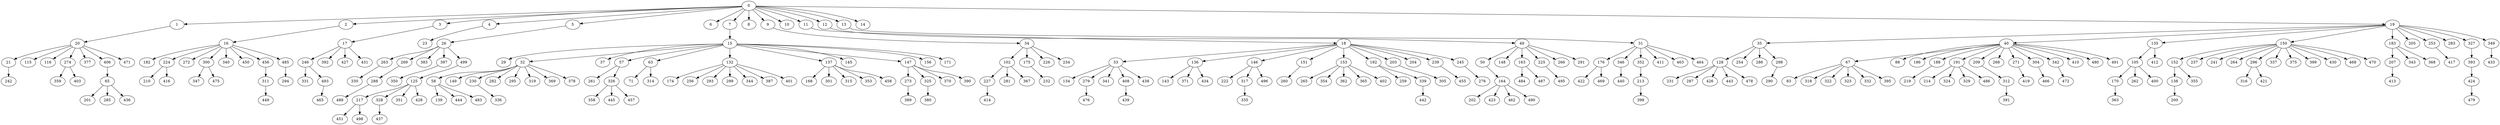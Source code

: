 digraph {
	0 [label=0]
	1 [label=1]
	2 [label=2]
	3 [label=3]
	4 [label=4]
	5 [label=5]
	6 [label=6]
	7 [label=7]
	8 [label=8]
	9 [label=9]
	10 [label=10]
	11 [label=11]
	12 [label=12]
	13 [label=13]
	14 [label=14]
	19 [label=19]
	20 [label=20]
	16 [label=16]
	17 [label=17]
	23 [label=23]
	26 [label=26]
	15 [label=15]
	34 [label=34]
	18 [label=18]
	49 [label=49]
	31 [label=31]
	35 [label=35]
	40 [label=40]
	135 [label=135]
	150 [label=150]
	183 [label=183]
	205 [label=205]
	253 [label=253]
	283 [label=283]
	327 [label=327]
	349 [label=349]
	21 [label=21]
	115 [label=115]
	116 [label=116]
	274 [label=274]
	377 [label=377]
	406 [label=406]
	471 [label=471]
	182 [label=182]
	224 [label=224]
	272 [label=272]
	300 [label=300]
	340 [label=340]
	450 [label=450]
	456 [label=456]
	485 [label=485]
	246 [label=246]
	392 [label=392]
	427 [label=427]
	431 [label=431]
	263 [label=263]
	269 [label=269]
	383 [label=383]
	397 [label=397]
	499 [label=499]
	29 [label=29]
	32 [label=32]
	37 [label=37]
	57 [label=57]
	63 [label=63]
	132 [label=132]
	137 [label=137]
	145 [label=145]
	147 [label=147]
	156 [label=156]
	171 [label=171]
	102 [label=102]
	175 [label=175]
	226 [label=226]
	234 [label=234]
	33 [label=33]
	136 [label=136]
	146 [label=146]
	151 [label=151]
	153 [label=153]
	192 [label=192]
	203 [label=203]
	204 [label=204]
	239 [label=239]
	245 [label=245]
	50 [label=50]
	148 [label=148]
	163 [label=163]
	225 [label=225]
	266 [label=266]
	291 [label=291]
	176 [label=176]
	346 [label=346]
	352 [label=352]
	411 [label=411]
	463 [label=463]
	464 [label=464]
	128 [label=128]
	254 [label=254]
	286 [label=286]
	298 [label=298]
	67 [label=67]
	88 [label=88]
	186 [label=186]
	188 [label=188]
	191 [label=191]
	209 [label=209]
	268 [label=268]
	271 [label=271]
	304 [label=304]
	342 [label=342]
	410 [label=410]
	480 [label=480]
	491 [label=491]
	105 [label=105]
	412 [label=412]
	152 [label=152]
	237 [label=237]
	241 [label=241]
	264 [label=264]
	296 [label=296]
	337 [label=337]
	375 [label=375]
	399 [label=399]
	430 [label=430]
	468 [label=468]
	470 [label=470]
	207 [label=207]
	343 [label=343]
	368 [label=368]
	417 [label=417]
	393 [label=393]
	433 [label=433]
	242 [label=242]
	359 [label=359]
	403 [label=403]
	65 [label=65]
	210 [label=210]
	416 [label=416]
	347 [label=347]
	475 [label=475]
	311 [label=311]
	294 [label=294]
	331 [label=331]
	493 [label=493]
	330 [label=330]
	288 [label=288]
	350 [label=350]
	125 [label=125]
	58 [label=58]
	149 [label=149]
	230 [label=230]
	282 [label=282]
	295 [label=295]
	319 [label=319]
	369 [label=369]
	378 [label=378]
	261 [label=261]
	326 [label=326]
	71 [label=71]
	314 [label=314]
	174 [label=174]
	256 [label=256]
	293 [label=293]
	299 [label=299]
	344 [label=344]
	387 [label=387]
	401 [label=401]
	168 [label=168]
	301 [label=301]
	315 [label=315]
	353 [label=353]
	458 [label=458]
	273 [label=273]
	325 [label=325]
	370 [label=370]
	390 [label=390]
	227 [label=227]
	281 [label=281]
	367 [label=367]
	232 [label=232]
	134 [label=134]
	279 [label=279]
	341 [label=341]
	408 [label=408]
	438 [label=438]
	143 [label=143]
	371 [label=371]
	434 [label=434]
	222 [label=222]
	317 [label=317]
	496 [label=496]
	260 [label=260]
	265 [label=265]
	354 [label=354]
	362 [label=362]
	365 [label=365]
	402 [label=402]
	259 [label=259]
	339 [label=339]
	305 [label=305]
	455 [label=455]
	276 [label=276]
	164 [label=164]
	484 [label=484]
	487 [label=487]
	495 [label=495]
	422 [label=422]
	469 [label=469]
	440 [label=440]
	213 [label=213]
	231 [label=231]
	287 [label=287]
	426 [label=426]
	443 [label=443]
	478 [label=478]
	290 [label=290]
	83 [label=83]
	318 [label=318]
	322 [label=322]
	323 [label=323]
	332 [label=332]
	395 [label=395]
	219 [label=219]
	214 [label=214]
	324 [label=324]
	329 [label=329]
	486 [label=486]
	312 [label=312]
	419 [label=419]
	466 [label=466]
	472 [label=472]
	170 [label=170]
	262 [label=262]
	400 [label=400]
	138 [label=138]
	355 [label=355]
	316 [label=316]
	421 [label=421]
	413 [label=413]
	424 [label=424]
	201 [label=201]
	285 [label=285]
	436 [label=436]
	449 [label=449]
	465 [label=465]
	488 [label=488]
	217 [label=217]
	328 [label=328]
	351 [label=351]
	428 [label=428]
	139 [label=139]
	444 [label=444]
	483 [label=483]
	336 [label=336]
	358 [label=358]
	445 [label=445]
	457 [label=457]
	389 [label=389]
	380 [label=380]
	414 [label=414]
	476 [label=476]
	439 [label=439]
	335 [label=335]
	442 [label=442]
	202 [label=202]
	423 [label=423]
	462 [label=462]
	490 [label=490]
	398 [label=398]
	391 [label=391]
	363 [label=363]
	200 [label=200]
	479 [label=479]
	451 [label=451]
	498 [label=498]
	437 [label=437]
	0 -> 1
	0 -> 2
	0 -> 3
	0 -> 4
	0 -> 5
	0 -> 6
	0 -> 7
	0 -> 8
	0 -> 9
	0 -> 10
	0 -> 11
	0 -> 12
	0 -> 13
	0 -> 14
	0 -> 19
	1 -> 20
	2 -> 16
	3 -> 17
	4 -> 23
	5 -> 26
	7 -> 15
	9 -> 34
	11 -> 18
	12 -> 49
	13 -> 31
	19 -> 35
	19 -> 40
	19 -> 135
	19 -> 150
	19 -> 183
	19 -> 205
	19 -> 253
	19 -> 283
	19 -> 327
	19 -> 349
	20 -> 21
	20 -> 115
	20 -> 116
	20 -> 274
	20 -> 377
	20 -> 406
	20 -> 471
	16 -> 182
	16 -> 224
	16 -> 272
	16 -> 300
	16 -> 340
	16 -> 450
	16 -> 456
	16 -> 485
	17 -> 246
	17 -> 392
	17 -> 427
	17 -> 431
	26 -> 263
	26 -> 269
	26 -> 383
	26 -> 397
	26 -> 499
	15 -> 29
	15 -> 32
	15 -> 37
	15 -> 57
	15 -> 63
	15 -> 132
	15 -> 137
	15 -> 145
	15 -> 147
	15 -> 156
	15 -> 171
	34 -> 102
	34 -> 175
	34 -> 226
	34 -> 234
	18 -> 33
	18 -> 136
	18 -> 146
	18 -> 151
	18 -> 153
	18 -> 192
	18 -> 203
	18 -> 204
	18 -> 239
	18 -> 245
	49 -> 50
	49 -> 148
	49 -> 163
	49 -> 225
	49 -> 266
	49 -> 291
	31 -> 176
	31 -> 346
	31 -> 352
	31 -> 411
	31 -> 463
	31 -> 464
	35 -> 128
	35 -> 254
	35 -> 286
	35 -> 298
	40 -> 67
	40 -> 88
	40 -> 186
	40 -> 188
	40 -> 191
	40 -> 209
	40 -> 268
	40 -> 271
	40 -> 304
	40 -> 342
	40 -> 410
	40 -> 480
	40 -> 491
	135 -> 105
	135 -> 412
	150 -> 152
	150 -> 237
	150 -> 241
	150 -> 264
	150 -> 296
	150 -> 337
	150 -> 375
	150 -> 399
	150 -> 430
	150 -> 468
	150 -> 470
	183 -> 207
	183 -> 343
	183 -> 368
	253 -> 417
	327 -> 393
	349 -> 433
	21 -> 242
	274 -> 359
	274 -> 403
	406 -> 65
	224 -> 210
	224 -> 416
	300 -> 347
	300 -> 475
	456 -> 311
	485 -> 294
	246 -> 331
	246 -> 493
	263 -> 330
	269 -> 288
	397 -> 350
	499 -> 125
	32 -> 58
	32 -> 149
	32 -> 230
	32 -> 282
	32 -> 295
	32 -> 319
	32 -> 369
	32 -> 378
	57 -> 261
	57 -> 326
	63 -> 71
	63 -> 314
	132 -> 174
	132 -> 256
	132 -> 293
	132 -> 299
	132 -> 344
	132 -> 387
	132 -> 401
	137 -> 168
	137 -> 301
	137 -> 315
	137 -> 353
	137 -> 458
	147 -> 273
	147 -> 325
	147 -> 370
	147 -> 390
	102 -> 227
	102 -> 281
	102 -> 367
	175 -> 232
	33 -> 134
	33 -> 279
	33 -> 341
	33 -> 408
	33 -> 438
	136 -> 143
	136 -> 371
	136 -> 434
	146 -> 222
	146 -> 317
	146 -> 496
	151 -> 260
	153 -> 265
	153 -> 354
	153 -> 362
	153 -> 365
	153 -> 402
	192 -> 259
	192 -> 339
	203 -> 305
	239 -> 455
	245 -> 276
	50 -> 164
	163 -> 484
	163 -> 487
	225 -> 495
	176 -> 422
	176 -> 469
	346 -> 440
	352 -> 213
	128 -> 231
	128 -> 287
	128 -> 426
	128 -> 443
	128 -> 478
	298 -> 290
	67 -> 83
	67 -> 318
	67 -> 322
	67 -> 323
	67 -> 332
	67 -> 395
	188 -> 219
	191 -> 214
	191 -> 324
	191 -> 329
	191 -> 486
	209 -> 312
	271 -> 419
	304 -> 466
	342 -> 472
	105 -> 170
	105 -> 262
	105 -> 400
	152 -> 138
	152 -> 355
	296 -> 316
	296 -> 421
	207 -> 413
	393 -> 424
	65 -> 201
	65 -> 285
	65 -> 436
	311 -> 449
	493 -> 465
	288 -> 488
	125 -> 217
	125 -> 328
	125 -> 351
	125 -> 428
	58 -> 139
	58 -> 444
	58 -> 483
	230 -> 336
	326 -> 358
	326 -> 445
	326 -> 457
	273 -> 389
	325 -> 380
	227 -> 414
	279 -> 476
	408 -> 439
	317 -> 335
	339 -> 442
	164 -> 202
	164 -> 423
	164 -> 462
	164 -> 490
	213 -> 398
	312 -> 391
	170 -> 363
	138 -> 200
	424 -> 479
	217 -> 451
	217 -> 498
	328 -> 437
}
